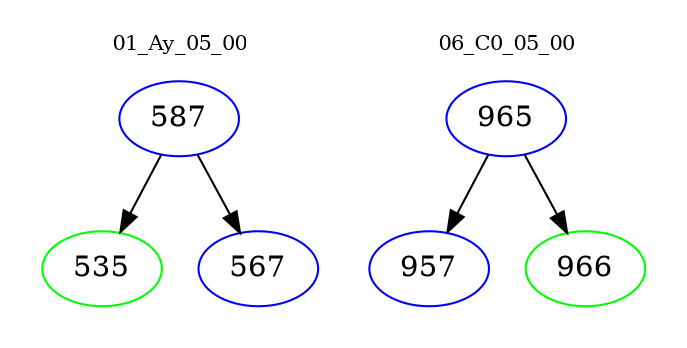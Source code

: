 digraph{
subgraph cluster_0 {
color = white
label = "01_Ay_05_00";
fontsize=10;
T0_587 [label="587", color="blue"]
T0_587 -> T0_535 [color="black"]
T0_535 [label="535", color="green"]
T0_587 -> T0_567 [color="black"]
T0_567 [label="567", color="blue"]
}
subgraph cluster_1 {
color = white
label = "06_C0_05_00";
fontsize=10;
T1_965 [label="965", color="blue"]
T1_965 -> T1_957 [color="black"]
T1_957 [label="957", color="blue"]
T1_965 -> T1_966 [color="black"]
T1_966 [label="966", color="green"]
}
}
